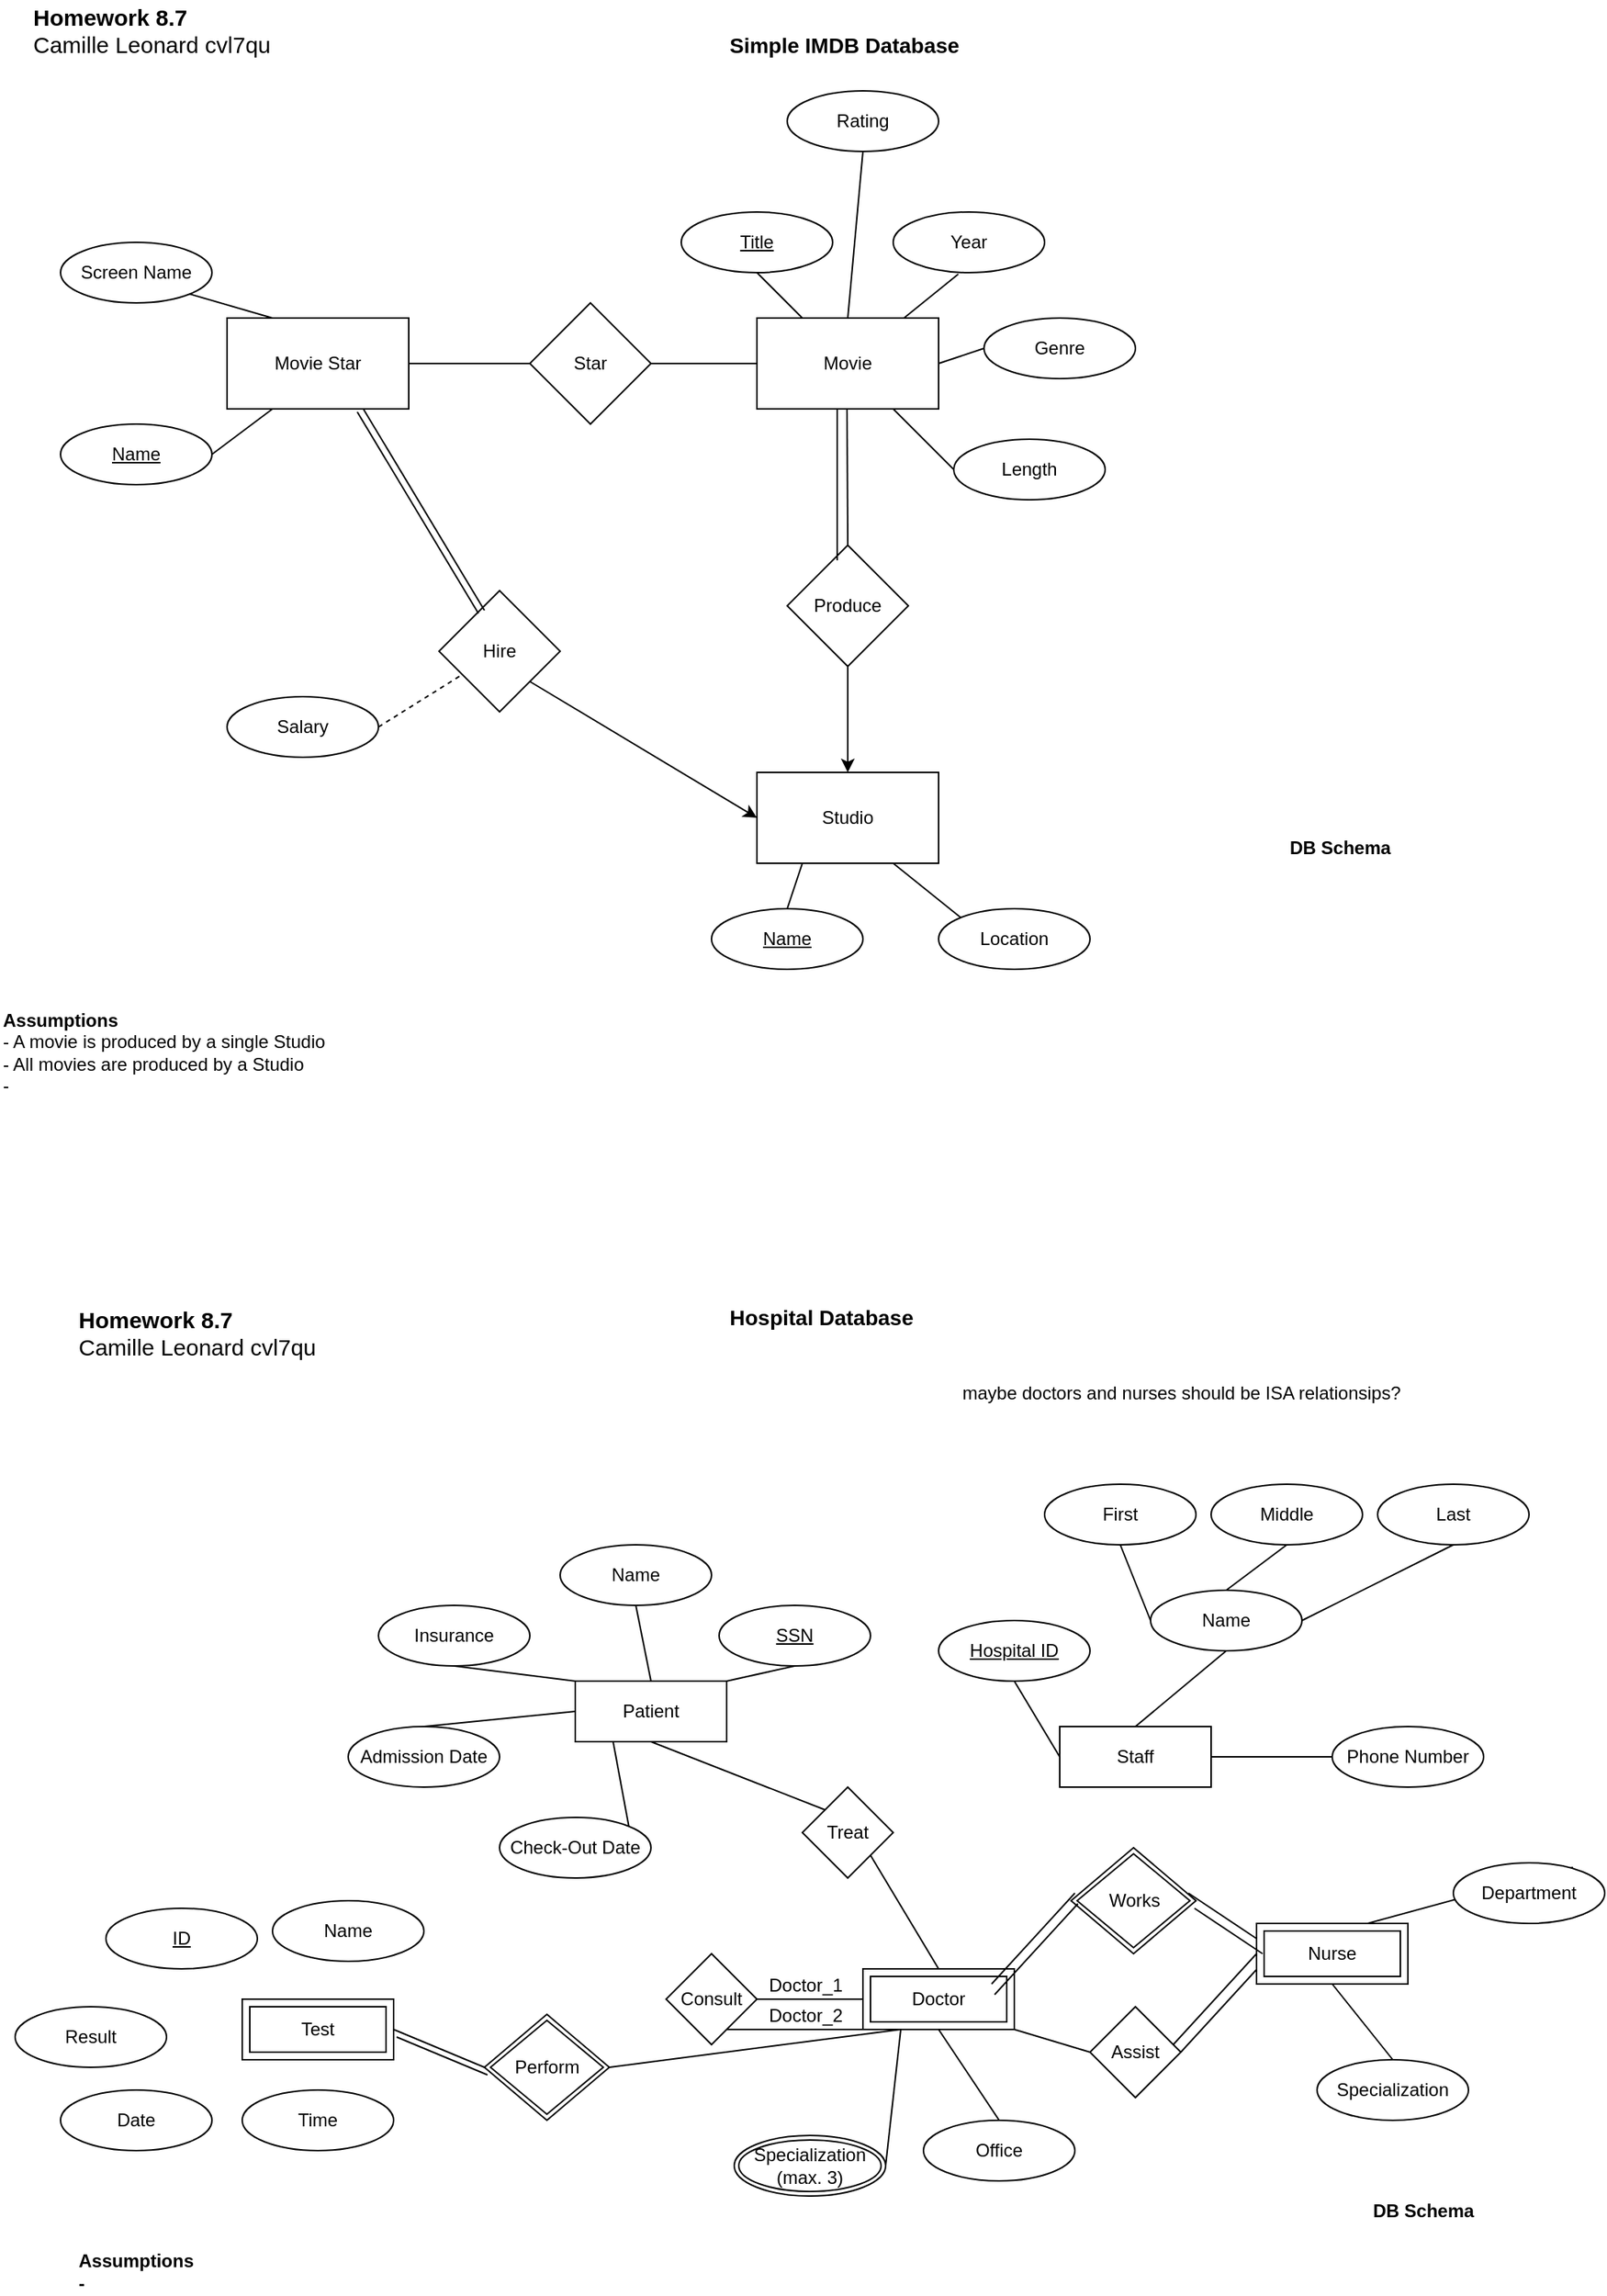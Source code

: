 <mxfile version="14.5.4" type="github">
  <diagram id="R2lEEEUBdFMjLlhIrx00" name="Page-1">
    <mxGraphModel dx="1422" dy="705" grid="1" gridSize="10" guides="1" tooltips="1" connect="1" arrows="1" fold="1" page="1" pageScale="1" pageWidth="1100" pageHeight="850" math="0" shadow="0" extFonts="Permanent Marker^https://fonts.googleapis.com/css?family=Permanent+Marker">
      <root>
        <mxCell id="0" />
        <mxCell id="1" parent="0" />
        <mxCell id="7jDqQBMyQRLBIUlyPHuI-78" value="" style="shape=table;startSize=0;container=1;collapsible=1;childLayout=tableLayout;fixedRows=1;rowLines=0;fontStyle=0;align=center;resizeLast=1;strokeColor=none;fillColor=none;" vertex="1" parent="1">
          <mxGeometry x="480" y="1320" width="180" height="20" as="geometry" />
        </mxCell>
        <mxCell id="7jDqQBMyQRLBIUlyPHuI-79" value="" style="shape=partialRectangle;collapsible=0;dropTarget=0;pointerEvents=0;fillColor=none;top=0;left=0;bottom=0;right=0;points=[[0,0.5],[1,0.5]];portConstraint=eastwest;" vertex="1" parent="7jDqQBMyQRLBIUlyPHuI-78">
          <mxGeometry width="180" height="20" as="geometry" />
        </mxCell>
        <mxCell id="7jDqQBMyQRLBIUlyPHuI-80" value="" style="shape=partialRectangle;connectable=0;fillColor=none;top=0;left=0;bottom=0;right=0;editable=1;overflow=hidden;" vertex="1" parent="7jDqQBMyQRLBIUlyPHuI-79">
          <mxGeometry width="30" height="20" as="geometry" />
        </mxCell>
        <mxCell id="7jDqQBMyQRLBIUlyPHuI-81" value="Doctor_1" style="shape=partialRectangle;connectable=0;fillColor=none;top=0;left=0;bottom=0;right=0;align=left;spacingLeft=6;overflow=hidden;" vertex="1" parent="7jDqQBMyQRLBIUlyPHuI-79">
          <mxGeometry x="30" width="150" height="20" as="geometry" />
        </mxCell>
        <mxCell id="7jDqQBMyQRLBIUlyPHuI-1" value="&lt;font style=&quot;font-size: 15px&quot;&gt;&lt;b&gt;Homework 8.7&lt;/b&gt;&lt;br&gt;Camille Leonard cvl7qu&lt;br&gt;&lt;/font&gt;" style="text;html=1;align=left;verticalAlign=middle;resizable=0;points=[];autosize=1;" vertex="1" parent="1">
          <mxGeometry x="30" y="20" width="170" height="40" as="geometry" />
        </mxCell>
        <mxCell id="7jDqQBMyQRLBIUlyPHuI-2" value="Movie Star" style="rounded=0;whiteSpace=wrap;html=1;" vertex="1" parent="1">
          <mxGeometry x="160" y="230" width="120" height="60" as="geometry" />
        </mxCell>
        <mxCell id="7jDqQBMyQRLBIUlyPHuI-4" value="Name" style="ellipse;whiteSpace=wrap;html=1;align=center;fontStyle=4;" vertex="1" parent="1">
          <mxGeometry x="50" y="300" width="100" height="40" as="geometry" />
        </mxCell>
        <mxCell id="7jDqQBMyQRLBIUlyPHuI-6" value="Screen Name" style="ellipse;whiteSpace=wrap;html=1;align=center;" vertex="1" parent="1">
          <mxGeometry x="50" y="180" width="100" height="40" as="geometry" />
        </mxCell>
        <mxCell id="7jDqQBMyQRLBIUlyPHuI-7" value="Movie" style="rounded=0;whiteSpace=wrap;html=1;" vertex="1" parent="1">
          <mxGeometry x="510" y="230" width="120" height="60" as="geometry" />
        </mxCell>
        <mxCell id="7jDqQBMyQRLBIUlyPHuI-8" value="Star" style="rhombus;whiteSpace=wrap;html=1;" vertex="1" parent="1">
          <mxGeometry x="360" y="220" width="80" height="80" as="geometry" />
        </mxCell>
        <mxCell id="7jDqQBMyQRLBIUlyPHuI-9" value="Title" style="ellipse;whiteSpace=wrap;html=1;align=center;fontStyle=4;" vertex="1" parent="1">
          <mxGeometry x="460" y="160" width="100" height="40" as="geometry" />
        </mxCell>
        <mxCell id="7jDqQBMyQRLBIUlyPHuI-10" value="Rating" style="ellipse;whiteSpace=wrap;html=1;align=center;" vertex="1" parent="1">
          <mxGeometry x="530" y="80" width="100" height="40" as="geometry" />
        </mxCell>
        <mxCell id="7jDqQBMyQRLBIUlyPHuI-11" value="Length" style="ellipse;whiteSpace=wrap;html=1;align=center;" vertex="1" parent="1">
          <mxGeometry x="640" y="310" width="100" height="40" as="geometry" />
        </mxCell>
        <mxCell id="7jDqQBMyQRLBIUlyPHuI-12" value="Genre" style="ellipse;whiteSpace=wrap;html=1;align=center;" vertex="1" parent="1">
          <mxGeometry x="660" y="230" width="100" height="40" as="geometry" />
        </mxCell>
        <mxCell id="7jDqQBMyQRLBIUlyPHuI-13" value="Year" style="ellipse;whiteSpace=wrap;html=1;align=center;" vertex="1" parent="1">
          <mxGeometry x="600" y="160" width="100" height="40" as="geometry" />
        </mxCell>
        <mxCell id="7jDqQBMyQRLBIUlyPHuI-14" value="Produce" style="rhombus;whiteSpace=wrap;html=1;" vertex="1" parent="1">
          <mxGeometry x="530" y="380" width="80" height="80" as="geometry" />
        </mxCell>
        <mxCell id="7jDqQBMyQRLBIUlyPHuI-15" value="Studio" style="rounded=0;whiteSpace=wrap;html=1;" vertex="1" parent="1">
          <mxGeometry x="510" y="530" width="120" height="60" as="geometry" />
        </mxCell>
        <mxCell id="7jDqQBMyQRLBIUlyPHuI-18" value="Location&lt;span style=&quot;color: rgba(0 , 0 , 0 , 0) ; font-family: monospace ; font-size: 0px&quot;&gt;%3CmxGraphModel%3E%3Croot%3E%3CmxCell%20id%3D%220%22%2F%3E%3CmxCell%20id%3D%221%22%20parent%3D%220%22%2F%3E%3CmxCell%20id%3D%222%22%20value%3D%22Length%22%20style%3D%22ellipse%3BwhiteSpace%3Dwrap%3Bhtml%3D1%3Balign%3Dcenter%3B%22%20vertex%3D%221%22%20parent%3D%221%22%3E%3CmxGeometry%20x%3D%22720%22%20y%3D%22340%22%20width%3D%22100%22%20height%3D%2240%22%20as%3D%22geometry%22%2F%3E%3C%2FmxCell%3E%3C%2Froot%3E%3C%2FmxGraphModel%3E&lt;/span&gt;" style="ellipse;whiteSpace=wrap;html=1;align=center;" vertex="1" parent="1">
          <mxGeometry x="630" y="620" width="100" height="40" as="geometry" />
        </mxCell>
        <mxCell id="7jDqQBMyQRLBIUlyPHuI-20" value="Name" style="ellipse;whiteSpace=wrap;html=1;align=center;fontStyle=4;" vertex="1" parent="1">
          <mxGeometry x="480" y="620" width="100" height="40" as="geometry" />
        </mxCell>
        <mxCell id="7jDqQBMyQRLBIUlyPHuI-21" value="Hire" style="rhombus;whiteSpace=wrap;html=1;" vertex="1" parent="1">
          <mxGeometry x="300" y="410" width="80" height="80" as="geometry" />
        </mxCell>
        <mxCell id="7jDqQBMyQRLBIUlyPHuI-23" value="Salary" style="ellipse;whiteSpace=wrap;html=1;align=center;" vertex="1" parent="1">
          <mxGeometry x="160" y="480" width="100" height="40" as="geometry" />
        </mxCell>
        <mxCell id="7jDqQBMyQRLBIUlyPHuI-24" value="&lt;b&gt;Assumptions&lt;/b&gt;&lt;br&gt;- A movie is produced by a single Studio&amp;nbsp;&lt;br&gt;- All movies are produced by a Studio&lt;br&gt;-" style="text;html=1;align=left;verticalAlign=middle;resizable=0;points=[];autosize=1;" vertex="1" parent="1">
          <mxGeometry x="10" y="685" width="230" height="60" as="geometry" />
        </mxCell>
        <mxCell id="7jDqQBMyQRLBIUlyPHuI-25" value="&lt;font size=&quot;1&quot;&gt;&lt;b style=&quot;font-size: 14px&quot;&gt;Simple IMDB Database&lt;/b&gt;&lt;/font&gt;" style="text;html=1;align=left;verticalAlign=middle;resizable=0;points=[];autosize=1;" vertex="1" parent="1">
          <mxGeometry x="490" y="40" width="170" height="20" as="geometry" />
        </mxCell>
        <mxCell id="7jDqQBMyQRLBIUlyPHuI-26" value="&lt;font style=&quot;font-size: 14px&quot;&gt;&lt;b&gt;Hospital Database&lt;/b&gt;&lt;/font&gt;" style="text;html=1;align=left;verticalAlign=middle;resizable=0;points=[];autosize=1;" vertex="1" parent="1">
          <mxGeometry x="490" y="880" width="140" height="20" as="geometry" />
        </mxCell>
        <mxCell id="7jDqQBMyQRLBIUlyPHuI-27" value="&lt;font style=&quot;font-size: 15px&quot;&gt;&lt;b&gt;Homework 8.7&lt;/b&gt;&lt;br&gt;Camille Leonard cvl7qu&lt;br&gt;&lt;/font&gt;" style="text;html=1;align=left;verticalAlign=middle;resizable=0;points=[];autosize=1;" vertex="1" parent="1">
          <mxGeometry x="60" y="880" width="170" height="40" as="geometry" />
        </mxCell>
        <mxCell id="7jDqQBMyQRLBIUlyPHuI-28" value="&lt;b&gt;DB Schema&lt;/b&gt;" style="text;html=1;align=left;verticalAlign=middle;resizable=0;points=[];autosize=1;" vertex="1" parent="1">
          <mxGeometry x="860" y="570" width="80" height="20" as="geometry" />
        </mxCell>
        <mxCell id="7jDqQBMyQRLBIUlyPHuI-29" value="&lt;b&gt;Assumptions&lt;br&gt;-&amp;nbsp;&lt;br&gt;&lt;/b&gt;" style="text;html=1;align=left;verticalAlign=middle;resizable=0;points=[];autosize=1;" vertex="1" parent="1">
          <mxGeometry x="60" y="1505" width="90" height="30" as="geometry" />
        </mxCell>
        <mxCell id="7jDqQBMyQRLBIUlyPHuI-30" value="&lt;b&gt;DB Schema&lt;/b&gt;" style="text;html=1;align=left;verticalAlign=middle;resizable=0;points=[];autosize=1;" vertex="1" parent="1">
          <mxGeometry x="915" y="1470" width="80" height="20" as="geometry" />
        </mxCell>
        <mxCell id="7jDqQBMyQRLBIUlyPHuI-31" value="Staff" style="whiteSpace=wrap;html=1;align=center;" vertex="1" parent="1">
          <mxGeometry x="710" y="1160" width="100" height="40" as="geometry" />
        </mxCell>
        <mxCell id="7jDqQBMyQRLBIUlyPHuI-33" value="Name" style="ellipse;whiteSpace=wrap;html=1;align=center;" vertex="1" parent="1">
          <mxGeometry x="770" y="1070" width="100" height="40" as="geometry" />
        </mxCell>
        <mxCell id="7jDqQBMyQRLBIUlyPHuI-34" value="Hospital ID" style="ellipse;whiteSpace=wrap;html=1;align=center;fontStyle=4;" vertex="1" parent="1">
          <mxGeometry x="630" y="1090" width="100" height="40" as="geometry" />
        </mxCell>
        <mxCell id="7jDqQBMyQRLBIUlyPHuI-35" value="Last" style="ellipse;whiteSpace=wrap;html=1;align=center;" vertex="1" parent="1">
          <mxGeometry x="920" y="1000" width="100" height="40" as="geometry" />
        </mxCell>
        <mxCell id="7jDqQBMyQRLBIUlyPHuI-36" value="Middle" style="ellipse;whiteSpace=wrap;html=1;align=center;" vertex="1" parent="1">
          <mxGeometry x="810" y="1000" width="100" height="40" as="geometry" />
        </mxCell>
        <mxCell id="7jDqQBMyQRLBIUlyPHuI-37" value="First" style="ellipse;whiteSpace=wrap;html=1;align=center;" vertex="1" parent="1">
          <mxGeometry x="700" y="1000" width="100" height="40" as="geometry" />
        </mxCell>
        <mxCell id="7jDqQBMyQRLBIUlyPHuI-38" value="Phone Number" style="ellipse;whiteSpace=wrap;html=1;align=center;" vertex="1" parent="1">
          <mxGeometry x="890" y="1160" width="100" height="40" as="geometry" />
        </mxCell>
        <mxCell id="7jDqQBMyQRLBIUlyPHuI-49" value="Office" style="ellipse;whiteSpace=wrap;html=1;align=center;" vertex="1" parent="1">
          <mxGeometry x="620" y="1420" width="100" height="40" as="geometry" />
        </mxCell>
        <mxCell id="7jDqQBMyQRLBIUlyPHuI-54" value="" style="endArrow=none;html=1;exitX=1;exitY=0.5;exitDx=0;exitDy=0;" edge="1" parent="1" source="7jDqQBMyQRLBIUlyPHuI-128">
          <mxGeometry width="50" height="50" relative="1" as="geometry">
            <mxPoint x="801.25" y="1375" as="sourcePoint" />
            <mxPoint x="845" y="1315" as="targetPoint" />
          </mxGeometry>
        </mxCell>
        <mxCell id="7jDqQBMyQRLBIUlyPHuI-55" value="" style="endArrow=none;html=1;entryX=0;entryY=0.5;entryDx=0;entryDy=0;exitX=0.79;exitY=0.075;exitDx=0;exitDy=0;exitPerimeter=0;" edge="1" parent="1" source="7jDqQBMyQRLBIUlyPHuI-58" target="7jDqQBMyQRLBIUlyPHuI-100">
          <mxGeometry width="50" height="50" relative="1" as="geometry">
            <mxPoint x="770" y="1380" as="sourcePoint" />
            <mxPoint x="820" y="1330" as="targetPoint" />
          </mxGeometry>
        </mxCell>
        <mxCell id="7jDqQBMyQRLBIUlyPHuI-56" value="" style="endArrow=none;html=1;exitX=1;exitY=1;exitDx=0;exitDy=0;entryX=0;entryY=0.5;entryDx=0;entryDy=0;" edge="1" parent="1" source="7jDqQBMyQRLBIUlyPHuI-60" target="7jDqQBMyQRLBIUlyPHuI-128">
          <mxGeometry width="50" height="50" relative="1" as="geometry">
            <mxPoint x="680" y="1360" as="sourcePoint" />
            <mxPoint x="718.75" y="1375" as="targetPoint" />
          </mxGeometry>
        </mxCell>
        <mxCell id="7jDqQBMyQRLBIUlyPHuI-57" value="Specialization" style="ellipse;whiteSpace=wrap;html=1;align=center;" vertex="1" parent="1">
          <mxGeometry x="880" y="1380" width="100" height="40" as="geometry" />
        </mxCell>
        <mxCell id="7jDqQBMyQRLBIUlyPHuI-58" value="Department" style="ellipse;whiteSpace=wrap;html=1;align=center;" vertex="1" parent="1">
          <mxGeometry x="970" y="1250" width="100" height="40" as="geometry" />
        </mxCell>
        <mxCell id="7jDqQBMyQRLBIUlyPHuI-61" value="Patient" style="whiteSpace=wrap;html=1;align=center;" vertex="1" parent="1">
          <mxGeometry x="390" y="1130" width="100" height="40" as="geometry" />
        </mxCell>
        <mxCell id="7jDqQBMyQRLBIUlyPHuI-62" value="Treat" style="rhombus;whiteSpace=wrap;html=1;" vertex="1" parent="1">
          <mxGeometry x="540" y="1200" width="60" height="60" as="geometry" />
        </mxCell>
        <mxCell id="7jDqQBMyQRLBIUlyPHuI-63" value="Specialization (max. 3)" style="ellipse;shape=doubleEllipse;margin=3;whiteSpace=wrap;html=1;align=center;" vertex="1" parent="1">
          <mxGeometry x="495" y="1430" width="100" height="40" as="geometry" />
        </mxCell>
        <mxCell id="7jDqQBMyQRLBIUlyPHuI-77" value="Consult" style="rhombus;whiteSpace=wrap;html=1;" vertex="1" parent="1">
          <mxGeometry x="450" y="1310" width="60" height="60" as="geometry" />
        </mxCell>
        <mxCell id="7jDqQBMyQRLBIUlyPHuI-82" value="Doctor_2" style="shape=partialRectangle;connectable=0;fillColor=none;top=0;left=0;bottom=0;right=0;align=left;spacingLeft=6;overflow=hidden;" vertex="1" parent="1">
          <mxGeometry x="510" y="1340" width="150" height="20" as="geometry" />
        </mxCell>
        <mxCell id="7jDqQBMyQRLBIUlyPHuI-84" value="" style="line;strokeWidth=1;rotatable=0;dashed=0;labelPosition=right;align=left;verticalAlign=middle;spacingTop=0;spacingLeft=6;points=[];portConstraint=eastwest;" vertex="1" parent="1">
          <mxGeometry x="510" y="1335" width="70" height="10" as="geometry" />
        </mxCell>
        <mxCell id="7jDqQBMyQRLBIUlyPHuI-85" value="" style="line;strokeWidth=1;rotatable=0;dashed=0;labelPosition=right;align=left;verticalAlign=middle;spacingTop=0;spacingLeft=6;points=[];portConstraint=eastwest;" vertex="1" parent="1">
          <mxGeometry x="490" y="1355" width="90" height="10" as="geometry" />
        </mxCell>
        <mxCell id="7jDqQBMyQRLBIUlyPHuI-86" value="" style="endArrow=none;html=1;exitX=1;exitY=1;exitDx=0;exitDy=0;entryX=0.5;entryY=0;entryDx=0;entryDy=0;" edge="1" parent="1" source="7jDqQBMyQRLBIUlyPHuI-62" target="7jDqQBMyQRLBIUlyPHuI-60">
          <mxGeometry width="50" height="50" relative="1" as="geometry">
            <mxPoint x="610" y="1310" as="sourcePoint" />
            <mxPoint x="660" y="1260" as="targetPoint" />
          </mxGeometry>
        </mxCell>
        <mxCell id="7jDqQBMyQRLBIUlyPHuI-87" value="" style="endArrow=none;html=1;exitX=0.5;exitY=1;exitDx=0;exitDy=0;entryX=0;entryY=0;entryDx=0;entryDy=0;" edge="1" parent="1" source="7jDqQBMyQRLBIUlyPHuI-61" target="7jDqQBMyQRLBIUlyPHuI-62">
          <mxGeometry width="50" height="50" relative="1" as="geometry">
            <mxPoint x="610" y="1310" as="sourcePoint" />
            <mxPoint x="660" y="1260" as="targetPoint" />
          </mxGeometry>
        </mxCell>
        <mxCell id="7jDqQBMyQRLBIUlyPHuI-88" value="Check-Out Date" style="ellipse;whiteSpace=wrap;html=1;align=center;" vertex="1" parent="1">
          <mxGeometry x="340" y="1220" width="100" height="40" as="geometry" />
        </mxCell>
        <mxCell id="7jDqQBMyQRLBIUlyPHuI-89" value="Admission Date" style="ellipse;whiteSpace=wrap;html=1;align=center;" vertex="1" parent="1">
          <mxGeometry x="240" y="1160" width="100" height="40" as="geometry" />
        </mxCell>
        <mxCell id="7jDqQBMyQRLBIUlyPHuI-90" value="Insurance" style="ellipse;whiteSpace=wrap;html=1;align=center;" vertex="1" parent="1">
          <mxGeometry x="260" y="1080" width="100" height="40" as="geometry" />
        </mxCell>
        <mxCell id="7jDqQBMyQRLBIUlyPHuI-91" value="Name" style="ellipse;whiteSpace=wrap;html=1;align=center;" vertex="1" parent="1">
          <mxGeometry x="380" y="1040" width="100" height="40" as="geometry" />
        </mxCell>
        <mxCell id="7jDqQBMyQRLBIUlyPHuI-92" value="SSN" style="ellipse;whiteSpace=wrap;html=1;align=center;fontStyle=4;" vertex="1" parent="1">
          <mxGeometry x="485" y="1080" width="100" height="40" as="geometry" />
        </mxCell>
        <mxCell id="7jDqQBMyQRLBIUlyPHuI-94" value="" style="endArrow=none;html=1;exitX=0.5;exitY=0;exitDx=0;exitDy=0;entryX=0;entryY=0.5;entryDx=0;entryDy=0;" edge="1" parent="1" source="7jDqQBMyQRLBIUlyPHuI-89" target="7jDqQBMyQRLBIUlyPHuI-61">
          <mxGeometry width="50" height="50" relative="1" as="geometry">
            <mxPoint x="610" y="1310" as="sourcePoint" />
            <mxPoint x="660" y="1260" as="targetPoint" />
          </mxGeometry>
        </mxCell>
        <mxCell id="7jDqQBMyQRLBIUlyPHuI-95" value="" style="endArrow=none;html=1;exitX=1;exitY=0;exitDx=0;exitDy=0;entryX=0.25;entryY=1;entryDx=0;entryDy=0;" edge="1" parent="1" source="7jDqQBMyQRLBIUlyPHuI-88" target="7jDqQBMyQRLBIUlyPHuI-61">
          <mxGeometry width="50" height="50" relative="1" as="geometry">
            <mxPoint x="610" y="1310" as="sourcePoint" />
            <mxPoint x="660" y="1260" as="targetPoint" />
          </mxGeometry>
        </mxCell>
        <mxCell id="7jDqQBMyQRLBIUlyPHuI-96" value="" style="endArrow=none;html=1;exitX=0.5;exitY=1;exitDx=0;exitDy=0;entryX=0;entryY=0;entryDx=0;entryDy=0;" edge="1" parent="1" source="7jDqQBMyQRLBIUlyPHuI-90" target="7jDqQBMyQRLBIUlyPHuI-61">
          <mxGeometry width="50" height="50" relative="1" as="geometry">
            <mxPoint x="610" y="1310" as="sourcePoint" />
            <mxPoint x="660" y="1260" as="targetPoint" />
          </mxGeometry>
        </mxCell>
        <mxCell id="7jDqQBMyQRLBIUlyPHuI-97" value="" style="endArrow=none;html=1;exitX=0.5;exitY=1;exitDx=0;exitDy=0;entryX=0.5;entryY=0;entryDx=0;entryDy=0;" edge="1" parent="1" source="7jDqQBMyQRLBIUlyPHuI-91" target="7jDqQBMyQRLBIUlyPHuI-61">
          <mxGeometry width="50" height="50" relative="1" as="geometry">
            <mxPoint x="610" y="1310" as="sourcePoint" />
            <mxPoint x="660" y="1260" as="targetPoint" />
          </mxGeometry>
        </mxCell>
        <mxCell id="7jDqQBMyQRLBIUlyPHuI-98" value="" style="endArrow=none;html=1;exitX=1;exitY=0;exitDx=0;exitDy=0;entryX=0.5;entryY=1;entryDx=0;entryDy=0;" edge="1" parent="1" source="7jDqQBMyQRLBIUlyPHuI-61" target="7jDqQBMyQRLBIUlyPHuI-92">
          <mxGeometry width="50" height="50" relative="1" as="geometry">
            <mxPoint x="610" y="1310" as="sourcePoint" />
            <mxPoint x="660" y="1260" as="targetPoint" />
          </mxGeometry>
        </mxCell>
        <mxCell id="7jDqQBMyQRLBIUlyPHuI-100" value="Nurse" style="shape=ext;margin=3;double=1;whiteSpace=wrap;html=1;align=center;" vertex="1" parent="1">
          <mxGeometry x="840" y="1290" width="100" height="40" as="geometry" />
        </mxCell>
        <mxCell id="7jDqQBMyQRLBIUlyPHuI-101" value="" style="endArrow=none;html=1;entryX=0.5;entryY=1;entryDx=0;entryDy=0;exitX=0.5;exitY=0;exitDx=0;exitDy=0;" edge="1" parent="1" source="7jDqQBMyQRLBIUlyPHuI-57" target="7jDqQBMyQRLBIUlyPHuI-100">
          <mxGeometry width="50" height="50" relative="1" as="geometry">
            <mxPoint x="610" y="1310" as="sourcePoint" />
            <mxPoint x="660" y="1260" as="targetPoint" />
          </mxGeometry>
        </mxCell>
        <mxCell id="7jDqQBMyQRLBIUlyPHuI-102" value="" style="endArrow=none;html=1;exitX=1;exitY=0.5;exitDx=0;exitDy=0;entryX=0;entryY=0.5;entryDx=0;entryDy=0;" edge="1" parent="1" source="7jDqQBMyQRLBIUlyPHuI-100">
          <mxGeometry width="50" height="50" relative="1" as="geometry">
            <mxPoint x="610" y="1310" as="sourcePoint" />
            <mxPoint x="940" y="1330" as="targetPoint" />
          </mxGeometry>
        </mxCell>
        <mxCell id="7jDqQBMyQRLBIUlyPHuI-103" value="" style="endArrow=none;html=1;exitX=1;exitY=0.5;exitDx=0;exitDy=0;entryX=0.25;entryY=1;entryDx=0;entryDy=0;" edge="1" parent="1" source="7jDqQBMyQRLBIUlyPHuI-63" target="7jDqQBMyQRLBIUlyPHuI-60">
          <mxGeometry width="50" height="50" relative="1" as="geometry">
            <mxPoint x="610" y="1310" as="sourcePoint" />
            <mxPoint x="610" y="1360" as="targetPoint" />
          </mxGeometry>
        </mxCell>
        <mxCell id="7jDqQBMyQRLBIUlyPHuI-60" value="Doctor" style="shape=ext;margin=3;double=1;whiteSpace=wrap;html=1;align=center;" vertex="1" parent="1">
          <mxGeometry x="580" y="1320" width="100" height="40" as="geometry" />
        </mxCell>
        <mxCell id="7jDqQBMyQRLBIUlyPHuI-104" value="" style="endArrow=none;html=1;exitX=0.5;exitY=0;exitDx=0;exitDy=0;entryX=0.5;entryY=1;entryDx=0;entryDy=0;" edge="1" parent="1" source="7jDqQBMyQRLBIUlyPHuI-49" target="7jDqQBMyQRLBIUlyPHuI-60">
          <mxGeometry width="50" height="50" relative="1" as="geometry">
            <mxPoint x="610" y="1310" as="sourcePoint" />
            <mxPoint x="660" y="1260" as="targetPoint" />
          </mxGeometry>
        </mxCell>
        <mxCell id="7jDqQBMyQRLBIUlyPHuI-105" value="" style="endArrow=none;html=1;entryX=0.5;entryY=1;entryDx=0;entryDy=0;exitX=0;exitY=0.5;exitDx=0;exitDy=0;" edge="1" parent="1" source="7jDqQBMyQRLBIUlyPHuI-31" target="7jDqQBMyQRLBIUlyPHuI-34">
          <mxGeometry width="50" height="50" relative="1" as="geometry">
            <mxPoint x="610" y="1310" as="sourcePoint" />
            <mxPoint x="660" y="1260" as="targetPoint" />
          </mxGeometry>
        </mxCell>
        <mxCell id="7jDqQBMyQRLBIUlyPHuI-106" value="" style="endArrow=none;html=1;entryX=0.5;entryY=1;entryDx=0;entryDy=0;exitX=0;exitY=0.5;exitDx=0;exitDy=0;" edge="1" parent="1" source="7jDqQBMyQRLBIUlyPHuI-33" target="7jDqQBMyQRLBIUlyPHuI-37">
          <mxGeometry width="50" height="50" relative="1" as="geometry">
            <mxPoint x="610" y="1310" as="sourcePoint" />
            <mxPoint x="660" y="1260" as="targetPoint" />
          </mxGeometry>
        </mxCell>
        <mxCell id="7jDqQBMyQRLBIUlyPHuI-107" value="" style="endArrow=none;html=1;entryX=0.5;entryY=1;entryDx=0;entryDy=0;exitX=0.5;exitY=0;exitDx=0;exitDy=0;" edge="1" parent="1" source="7jDqQBMyQRLBIUlyPHuI-33" target="7jDqQBMyQRLBIUlyPHuI-36">
          <mxGeometry width="50" height="50" relative="1" as="geometry">
            <mxPoint x="610" y="1310" as="sourcePoint" />
            <mxPoint x="660" y="1260" as="targetPoint" />
          </mxGeometry>
        </mxCell>
        <mxCell id="7jDqQBMyQRLBIUlyPHuI-108" value="" style="endArrow=none;html=1;entryX=0.5;entryY=1;entryDx=0;entryDy=0;exitX=1;exitY=0.5;exitDx=0;exitDy=0;" edge="1" parent="1" source="7jDqQBMyQRLBIUlyPHuI-33" target="7jDqQBMyQRLBIUlyPHuI-35">
          <mxGeometry width="50" height="50" relative="1" as="geometry">
            <mxPoint x="610" y="1310" as="sourcePoint" />
            <mxPoint x="660" y="1260" as="targetPoint" />
          </mxGeometry>
        </mxCell>
        <mxCell id="7jDqQBMyQRLBIUlyPHuI-109" value="" style="endArrow=none;html=1;entryX=0.5;entryY=1;entryDx=0;entryDy=0;exitX=0.5;exitY=0;exitDx=0;exitDy=0;" edge="1" parent="1" source="7jDqQBMyQRLBIUlyPHuI-31" target="7jDqQBMyQRLBIUlyPHuI-33">
          <mxGeometry width="50" height="50" relative="1" as="geometry">
            <mxPoint x="610" y="1310" as="sourcePoint" />
            <mxPoint x="660" y="1260" as="targetPoint" />
          </mxGeometry>
        </mxCell>
        <mxCell id="7jDqQBMyQRLBIUlyPHuI-110" value="" style="endArrow=none;html=1;entryX=0;entryY=0.5;entryDx=0;entryDy=0;exitX=1;exitY=0.5;exitDx=0;exitDy=0;" edge="1" parent="1" source="7jDqQBMyQRLBIUlyPHuI-31" target="7jDqQBMyQRLBIUlyPHuI-38">
          <mxGeometry width="50" height="50" relative="1" as="geometry">
            <mxPoint x="610" y="1310" as="sourcePoint" />
            <mxPoint x="660" y="1260" as="targetPoint" />
          </mxGeometry>
        </mxCell>
        <mxCell id="7jDqQBMyQRLBIUlyPHuI-115" value="Test" style="shape=ext;margin=3;double=1;whiteSpace=wrap;html=1;align=center;" vertex="1" parent="1">
          <mxGeometry x="170" y="1340" width="100" height="40" as="geometry" />
        </mxCell>
        <mxCell id="7jDqQBMyQRLBIUlyPHuI-116" value="Name" style="ellipse;whiteSpace=wrap;html=1;align=center;" vertex="1" parent="1">
          <mxGeometry x="190" y="1275" width="100" height="40" as="geometry" />
        </mxCell>
        <mxCell id="7jDqQBMyQRLBIUlyPHuI-117" value="Time" style="ellipse;whiteSpace=wrap;html=1;align=center;" vertex="1" parent="1">
          <mxGeometry x="170" y="1400" width="100" height="40" as="geometry" />
        </mxCell>
        <mxCell id="7jDqQBMyQRLBIUlyPHuI-118" value="Date" style="ellipse;whiteSpace=wrap;html=1;align=center;" vertex="1" parent="1">
          <mxGeometry x="50" y="1400" width="100" height="40" as="geometry" />
        </mxCell>
        <mxCell id="7jDqQBMyQRLBIUlyPHuI-119" value="Result" style="ellipse;whiteSpace=wrap;html=1;align=center;" vertex="1" parent="1">
          <mxGeometry x="20" y="1345" width="100" height="40" as="geometry" />
        </mxCell>
        <mxCell id="7jDqQBMyQRLBIUlyPHuI-120" value="ID" style="ellipse;whiteSpace=wrap;html=1;align=center;fontStyle=4;" vertex="1" parent="1">
          <mxGeometry x="80" y="1280" width="100" height="40" as="geometry" />
        </mxCell>
        <mxCell id="7jDqQBMyQRLBIUlyPHuI-122" value="" style="endArrow=none;html=1;exitX=1;exitY=0.5;exitDx=0;exitDy=0;entryX=0.25;entryY=1;entryDx=0;entryDy=0;" edge="1" parent="1" source="7jDqQBMyQRLBIUlyPHuI-124" target="7jDqQBMyQRLBIUlyPHuI-60">
          <mxGeometry width="50" height="50" relative="1" as="geometry">
            <mxPoint x="405" y="1390" as="sourcePoint" />
            <mxPoint x="660" y="1190" as="targetPoint" />
          </mxGeometry>
        </mxCell>
        <mxCell id="7jDqQBMyQRLBIUlyPHuI-123" value="" style="endArrow=none;html=1;exitX=1;exitY=0.5;exitDx=0;exitDy=0;entryX=0;entryY=0.5;entryDx=0;entryDy=0;" edge="1" parent="1" source="7jDqQBMyQRLBIUlyPHuI-115" target="7jDqQBMyQRLBIUlyPHuI-124">
          <mxGeometry width="50" height="50" relative="1" as="geometry">
            <mxPoint x="610" y="1240" as="sourcePoint" />
            <mxPoint x="340" y="1390" as="targetPoint" />
          </mxGeometry>
        </mxCell>
        <mxCell id="7jDqQBMyQRLBIUlyPHuI-124" value="Perform" style="shape=rhombus;double=1;perimeter=rhombusPerimeter;whiteSpace=wrap;html=1;align=center;" vertex="1" parent="1">
          <mxGeometry x="330" y="1350" width="82.5" height="70" as="geometry" />
        </mxCell>
        <mxCell id="7jDqQBMyQRLBIUlyPHuI-127" value="" style="endArrow=none;html=1;exitX=1;exitY=0.5;exitDx=0;exitDy=0;entryX=0;entryY=0.5;entryDx=0;entryDy=0;" edge="1" parent="1">
          <mxGeometry width="50" height="50" relative="1" as="geometry">
            <mxPoint x="272" y="1365" as="sourcePoint" />
            <mxPoint x="332" y="1390" as="targetPoint" />
          </mxGeometry>
        </mxCell>
        <mxCell id="7jDqQBMyQRLBIUlyPHuI-128" value="Assist" style="rhombus;whiteSpace=wrap;html=1;" vertex="1" parent="1">
          <mxGeometry x="730" y="1345" width="60" height="60" as="geometry" />
        </mxCell>
        <mxCell id="7jDqQBMyQRLBIUlyPHuI-129" value="Works" style="shape=rhombus;double=1;perimeter=rhombusPerimeter;whiteSpace=wrap;html=1;align=center;" vertex="1" parent="1">
          <mxGeometry x="717.5" y="1240" width="82.5" height="70" as="geometry" />
        </mxCell>
        <mxCell id="7jDqQBMyQRLBIUlyPHuI-130" value="" style="endArrow=none;html=1;exitX=1;exitY=0.5;exitDx=0;exitDy=0;" edge="1" parent="1">
          <mxGeometry width="50" height="50" relative="1" as="geometry">
            <mxPoint x="785" y="1370" as="sourcePoint" />
            <mxPoint x="840" y="1310" as="targetPoint" />
          </mxGeometry>
        </mxCell>
        <mxCell id="7jDqQBMyQRLBIUlyPHuI-131" value="" style="endArrow=none;html=1;exitX=1;exitY=0.5;exitDx=0;exitDy=0;" edge="1" parent="1">
          <mxGeometry width="50" height="50" relative="1" as="geometry">
            <mxPoint x="665" y="1330" as="sourcePoint" />
            <mxPoint x="720" y="1270" as="targetPoint" />
          </mxGeometry>
        </mxCell>
        <mxCell id="7jDqQBMyQRLBIUlyPHuI-132" value="" style="endArrow=none;html=1;exitX=1;exitY=0.5;exitDx=0;exitDy=0;" edge="1" parent="1">
          <mxGeometry width="50" height="50" relative="1" as="geometry">
            <mxPoint x="667" y="1337" as="sourcePoint" />
            <mxPoint x="722" y="1277" as="targetPoint" />
          </mxGeometry>
        </mxCell>
        <mxCell id="7jDqQBMyQRLBIUlyPHuI-134" value="" style="endArrow=none;html=1;exitX=0;exitY=0.25;exitDx=0;exitDy=0;" edge="1" parent="1" source="7jDqQBMyQRLBIUlyPHuI-100">
          <mxGeometry width="50" height="50" relative="1" as="geometry">
            <mxPoint x="845" y="1310" as="sourcePoint" />
            <mxPoint x="795" y="1270" as="targetPoint" />
          </mxGeometry>
        </mxCell>
        <mxCell id="7jDqQBMyQRLBIUlyPHuI-135" value="" style="endArrow=none;html=1;exitX=0;exitY=0.25;exitDx=0;exitDy=0;" edge="1" parent="1">
          <mxGeometry width="50" height="50" relative="1" as="geometry">
            <mxPoint x="844" y="1310" as="sourcePoint" />
            <mxPoint x="799" y="1280" as="targetPoint" />
          </mxGeometry>
        </mxCell>
        <mxCell id="7jDqQBMyQRLBIUlyPHuI-136" value="maybe doctors and nurses should be ISA relationsips?" style="text;html=1;align=center;verticalAlign=middle;resizable=0;points=[];autosize=1;" vertex="1" parent="1">
          <mxGeometry x="635" y="930" width="310" height="20" as="geometry" />
        </mxCell>
        <mxCell id="7jDqQBMyQRLBIUlyPHuI-137" value="" style="endArrow=none;html=1;exitX=1;exitY=0.5;exitDx=0;exitDy=0;entryX=0;entryY=0.5;entryDx=0;entryDy=0;" edge="1" parent="1" source="7jDqQBMyQRLBIUlyPHuI-8" target="7jDqQBMyQRLBIUlyPHuI-7">
          <mxGeometry width="50" height="50" relative="1" as="geometry">
            <mxPoint x="530" y="400" as="sourcePoint" />
            <mxPoint x="580" y="350" as="targetPoint" />
          </mxGeometry>
        </mxCell>
        <mxCell id="7jDqQBMyQRLBIUlyPHuI-138" value="" style="endArrow=none;html=1;entryX=0.5;entryY=1;entryDx=0;entryDy=0;" edge="1" parent="1" source="7jDqQBMyQRLBIUlyPHuI-7" target="7jDqQBMyQRLBIUlyPHuI-9">
          <mxGeometry width="50" height="50" relative="1" as="geometry">
            <mxPoint x="530" y="400" as="sourcePoint" />
            <mxPoint x="580" y="350" as="targetPoint" />
          </mxGeometry>
        </mxCell>
        <mxCell id="7jDqQBMyQRLBIUlyPHuI-139" value="" style="endArrow=none;html=1;entryX=0.5;entryY=1;entryDx=0;entryDy=0;exitX=0.5;exitY=0;exitDx=0;exitDy=0;" edge="1" parent="1" source="7jDqQBMyQRLBIUlyPHuI-7" target="7jDqQBMyQRLBIUlyPHuI-10">
          <mxGeometry width="50" height="50" relative="1" as="geometry">
            <mxPoint x="530" y="400" as="sourcePoint" />
            <mxPoint x="580" y="350" as="targetPoint" />
          </mxGeometry>
        </mxCell>
        <mxCell id="7jDqQBMyQRLBIUlyPHuI-140" value="" style="endArrow=none;html=1;entryX=0.43;entryY=1.025;entryDx=0;entryDy=0;entryPerimeter=0;" edge="1" parent="1" source="7jDqQBMyQRLBIUlyPHuI-7" target="7jDqQBMyQRLBIUlyPHuI-13">
          <mxGeometry width="50" height="50" relative="1" as="geometry">
            <mxPoint x="530" y="400" as="sourcePoint" />
            <mxPoint x="580" y="350" as="targetPoint" />
          </mxGeometry>
        </mxCell>
        <mxCell id="7jDqQBMyQRLBIUlyPHuI-141" value="" style="endArrow=none;html=1;entryX=0;entryY=0.5;entryDx=0;entryDy=0;exitX=1;exitY=0.5;exitDx=0;exitDy=0;" edge="1" parent="1" source="7jDqQBMyQRLBIUlyPHuI-7" target="7jDqQBMyQRLBIUlyPHuI-12">
          <mxGeometry width="50" height="50" relative="1" as="geometry">
            <mxPoint x="530" y="400" as="sourcePoint" />
            <mxPoint x="580" y="350" as="targetPoint" />
          </mxGeometry>
        </mxCell>
        <mxCell id="7jDqQBMyQRLBIUlyPHuI-142" value="" style="endArrow=none;html=1;entryX=0;entryY=0.5;entryDx=0;entryDy=0;exitX=0.75;exitY=1;exitDx=0;exitDy=0;" edge="1" parent="1" source="7jDqQBMyQRLBIUlyPHuI-7" target="7jDqQBMyQRLBIUlyPHuI-11">
          <mxGeometry width="50" height="50" relative="1" as="geometry">
            <mxPoint x="530" y="400" as="sourcePoint" />
            <mxPoint x="580" y="350" as="targetPoint" />
          </mxGeometry>
        </mxCell>
        <mxCell id="7jDqQBMyQRLBIUlyPHuI-143" value="" style="endArrow=none;html=1;exitX=1;exitY=0.5;exitDx=0;exitDy=0;" edge="1" parent="1" source="7jDqQBMyQRLBIUlyPHuI-2" target="7jDqQBMyQRLBIUlyPHuI-8">
          <mxGeometry width="50" height="50" relative="1" as="geometry">
            <mxPoint x="530" y="400" as="sourcePoint" />
            <mxPoint x="580" y="350" as="targetPoint" />
          </mxGeometry>
        </mxCell>
        <mxCell id="7jDqQBMyQRLBIUlyPHuI-144" value="" style="endArrow=none;html=1;entryX=1;entryY=1;entryDx=0;entryDy=0;exitX=0.25;exitY=0;exitDx=0;exitDy=0;" edge="1" parent="1" source="7jDqQBMyQRLBIUlyPHuI-2" target="7jDqQBMyQRLBIUlyPHuI-6">
          <mxGeometry width="50" height="50" relative="1" as="geometry">
            <mxPoint x="530" y="400" as="sourcePoint" />
            <mxPoint x="580" y="350" as="targetPoint" />
          </mxGeometry>
        </mxCell>
        <mxCell id="7jDqQBMyQRLBIUlyPHuI-145" value="" style="endArrow=none;html=1;exitX=1;exitY=0.5;exitDx=0;exitDy=0;entryX=0.25;entryY=1;entryDx=0;entryDy=0;" edge="1" parent="1" source="7jDqQBMyQRLBIUlyPHuI-4" target="7jDqQBMyQRLBIUlyPHuI-2">
          <mxGeometry width="50" height="50" relative="1" as="geometry">
            <mxPoint x="530" y="400" as="sourcePoint" />
            <mxPoint x="580" y="350" as="targetPoint" />
          </mxGeometry>
        </mxCell>
        <mxCell id="7jDqQBMyQRLBIUlyPHuI-146" value="" style="endArrow=none;html=1;entryX=0.4;entryY=1.017;entryDx=0;entryDy=0;entryPerimeter=0;exitX=0.35;exitY=0.138;exitDx=0;exitDy=0;exitPerimeter=0;" edge="1" parent="1">
          <mxGeometry width="50" height="50" relative="1" as="geometry">
            <mxPoint x="563" y="390.04" as="sourcePoint" />
            <mxPoint x="563" y="290.02" as="targetPoint" />
          </mxGeometry>
        </mxCell>
        <mxCell id="7jDqQBMyQRLBIUlyPHuI-147" value="" style="endArrow=none;html=1;entryX=0.4;entryY=1.017;entryDx=0;entryDy=0;entryPerimeter=0;" edge="1" parent="1">
          <mxGeometry width="50" height="50" relative="1" as="geometry">
            <mxPoint x="570" y="380" as="sourcePoint" />
            <mxPoint x="569.5" y="290" as="targetPoint" />
          </mxGeometry>
        </mxCell>
        <mxCell id="7jDqQBMyQRLBIUlyPHuI-148" value="" style="endArrow=classic;html=1;exitX=0.5;exitY=1;exitDx=0;exitDy=0;entryX=0.5;entryY=0;entryDx=0;entryDy=0;" edge="1" parent="1" source="7jDqQBMyQRLBIUlyPHuI-14" target="7jDqQBMyQRLBIUlyPHuI-15">
          <mxGeometry width="50" height="50" relative="1" as="geometry">
            <mxPoint x="530" y="400" as="sourcePoint" />
            <mxPoint x="580" y="350" as="targetPoint" />
          </mxGeometry>
        </mxCell>
        <mxCell id="7jDqQBMyQRLBIUlyPHuI-149" value="" style="endArrow=none;html=1;exitX=0.75;exitY=1;exitDx=0;exitDy=0;entryX=0.375;entryY=0.163;entryDx=0;entryDy=0;entryPerimeter=0;" edge="1" parent="1" source="7jDqQBMyQRLBIUlyPHuI-2" target="7jDqQBMyQRLBIUlyPHuI-21">
          <mxGeometry width="50" height="50" relative="1" as="geometry">
            <mxPoint x="530" y="400" as="sourcePoint" />
            <mxPoint x="580" y="350" as="targetPoint" />
          </mxGeometry>
        </mxCell>
        <mxCell id="7jDqQBMyQRLBIUlyPHuI-150" value="" style="endArrow=none;html=1;exitX=0.75;exitY=1;exitDx=0;exitDy=0;entryX=0.375;entryY=0.163;entryDx=0;entryDy=0;entryPerimeter=0;" edge="1" parent="1">
          <mxGeometry width="50" height="50" relative="1" as="geometry">
            <mxPoint x="246" y="292" as="sourcePoint" />
            <mxPoint x="326" y="425.04" as="targetPoint" />
          </mxGeometry>
        </mxCell>
        <mxCell id="7jDqQBMyQRLBIUlyPHuI-152" value="" style="endArrow=classic;html=1;exitX=1;exitY=1;exitDx=0;exitDy=0;entryX=0;entryY=0.5;entryDx=0;entryDy=0;" edge="1" parent="1" source="7jDqQBMyQRLBIUlyPHuI-21" target="7jDqQBMyQRLBIUlyPHuI-15">
          <mxGeometry width="50" height="50" relative="1" as="geometry">
            <mxPoint x="530" y="400" as="sourcePoint" />
            <mxPoint x="580" y="350" as="targetPoint" />
          </mxGeometry>
        </mxCell>
        <mxCell id="7jDqQBMyQRLBIUlyPHuI-153" value="" style="endArrow=none;dashed=1;html=1;exitX=1;exitY=0.5;exitDx=0;exitDy=0;" edge="1" parent="1" source="7jDqQBMyQRLBIUlyPHuI-23" target="7jDqQBMyQRLBIUlyPHuI-21">
          <mxGeometry width="50" height="50" relative="1" as="geometry">
            <mxPoint x="530" y="400" as="sourcePoint" />
            <mxPoint x="580" y="350" as="targetPoint" />
          </mxGeometry>
        </mxCell>
        <mxCell id="7jDqQBMyQRLBIUlyPHuI-154" value="" style="endArrow=none;html=1;exitX=0.5;exitY=0;exitDx=0;exitDy=0;entryX=0.25;entryY=1;entryDx=0;entryDy=0;" edge="1" parent="1" source="7jDqQBMyQRLBIUlyPHuI-20" target="7jDqQBMyQRLBIUlyPHuI-15">
          <mxGeometry width="50" height="50" relative="1" as="geometry">
            <mxPoint x="530" y="400" as="sourcePoint" />
            <mxPoint x="580" y="350" as="targetPoint" />
          </mxGeometry>
        </mxCell>
        <mxCell id="7jDqQBMyQRLBIUlyPHuI-155" value="" style="endArrow=none;html=1;exitX=0.75;exitY=1;exitDx=0;exitDy=0;entryX=0;entryY=0;entryDx=0;entryDy=0;" edge="1" parent="1" source="7jDqQBMyQRLBIUlyPHuI-15" target="7jDqQBMyQRLBIUlyPHuI-18">
          <mxGeometry width="50" height="50" relative="1" as="geometry">
            <mxPoint x="530" y="400" as="sourcePoint" />
            <mxPoint x="580" y="350" as="targetPoint" />
          </mxGeometry>
        </mxCell>
      </root>
    </mxGraphModel>
  </diagram>
</mxfile>
